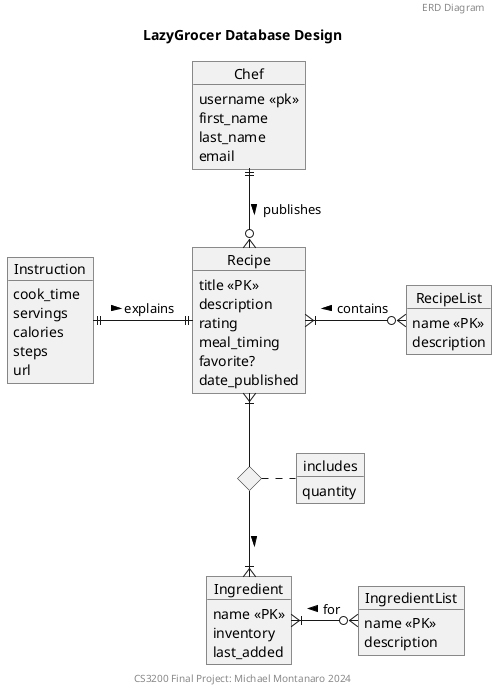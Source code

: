 @startuml LazyGrozerERDdiagram

header ERD Diagram
title LazyGrocer Database Design
footer CS3200 Final Project: Michael Montanaro 2024

object Recipe {
    title <<PK>> 
    description
    rating
    meal_timing
    favorite?
    date_published
}

object RecipeList {
    name <<PK>>
    description
}

object Instruction {
    cook_time
    servings
    calories
    steps
    url
}

object Ingredient {
    name <<PK>>
    inventory
    last_added
}

object IngredientList {
    name <<PK>>
    description
}

object Chef {
    username <<pk>>
    first_name
    last_name
    email
}

object includes {
    quantity
}
diamond DIncludes

Recipe }|-- DIncludes
DIncludes --|{ Ingredient: >
DIncludes . includes
Recipe }|-o{ RecipeList: contains <
Ingredient }|-o{ IngredientList: for <
Chef ||--o{ Recipe: publishes >
Instruction ||-|| Recipe: explains >

@enduml